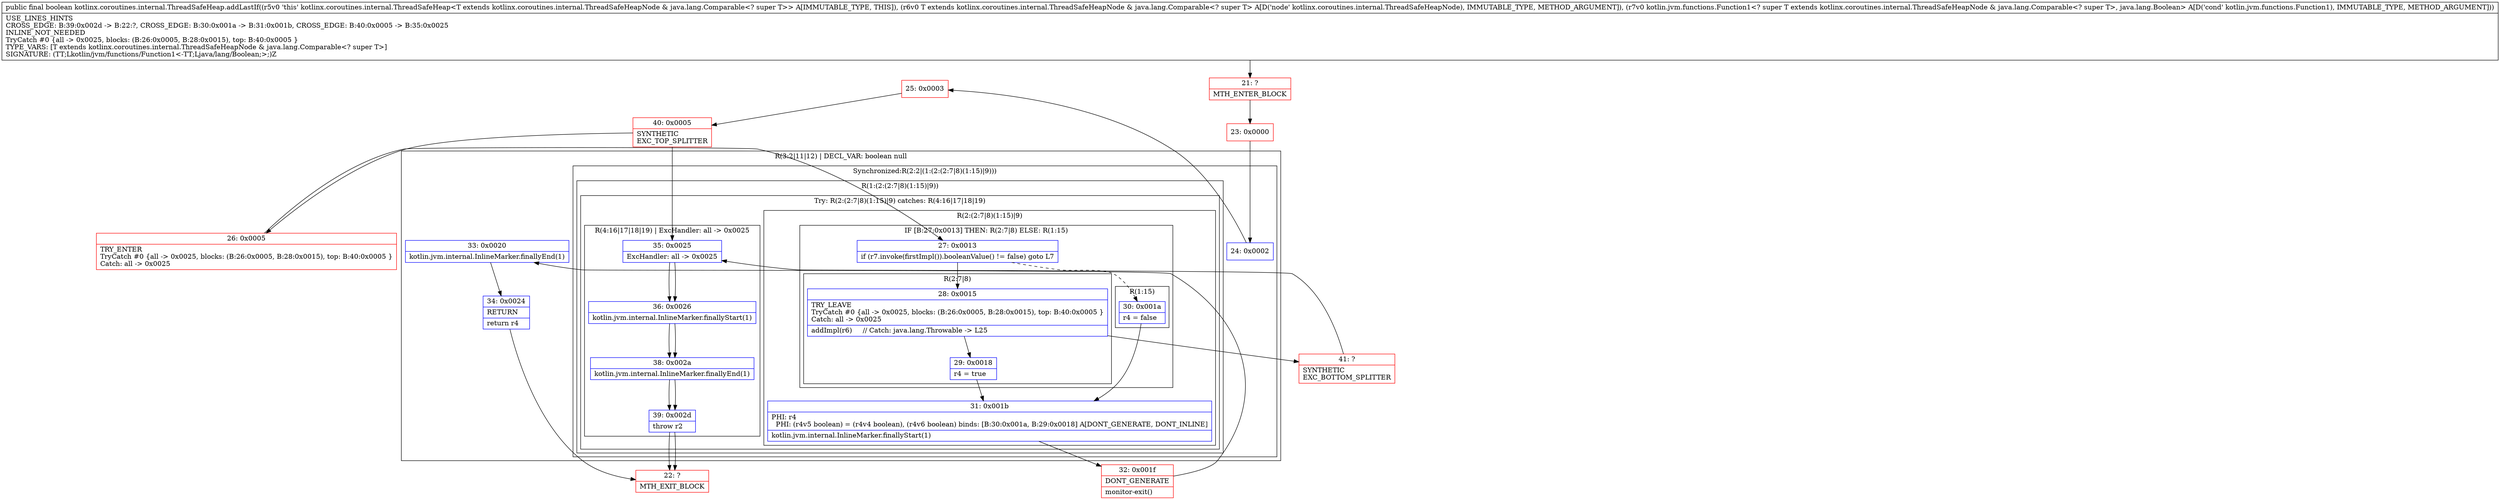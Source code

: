 digraph "CFG forkotlinx.coroutines.internal.ThreadSafeHeap.addLastIf(Lkotlinx\/coroutines\/internal\/ThreadSafeHeapNode;Lkotlin\/jvm\/functions\/Function1;)Z" {
subgraph cluster_Region_827248888 {
label = "R(3:2|11|12) | DECL_VAR: boolean null\l";
node [shape=record,color=blue];
subgraph cluster_SynchronizedRegion_1516045825 {
label = "Synchronized:R(2:2|(1:(2:(2:7|8)(1:15)|9)))";
node [shape=record,color=blue];
Node_24 [shape=record,label="{24\:\ 0x0002}"];
subgraph cluster_Region_512426294 {
label = "R(1:(2:(2:7|8)(1:15)|9))";
node [shape=record,color=blue];
subgraph cluster_TryCatchRegion_594299670 {
label = "Try: R(2:(2:7|8)(1:15)|9) catches: R(4:16|17|18|19)";
node [shape=record,color=blue];
subgraph cluster_Region_1692571283 {
label = "R(2:(2:7|8)(1:15)|9)";
node [shape=record,color=blue];
subgraph cluster_IfRegion_1455290624 {
label = "IF [B:27:0x0013] THEN: R(2:7|8) ELSE: R(1:15)";
node [shape=record,color=blue];
Node_27 [shape=record,label="{27\:\ 0x0013|if (r7.invoke(firstImpl()).booleanValue() != false) goto L7\l}"];
subgraph cluster_Region_589420755 {
label = "R(2:7|8)";
node [shape=record,color=blue];
Node_28 [shape=record,label="{28\:\ 0x0015|TRY_LEAVE\lTryCatch #0 \{all \-\> 0x0025, blocks: (B:26:0x0005, B:28:0x0015), top: B:40:0x0005 \}\lCatch: all \-\> 0x0025\l|addImpl(r6)     \/\/ Catch: java.lang.Throwable \-\> L25\l}"];
Node_29 [shape=record,label="{29\:\ 0x0018|r4 = true\l}"];
}
subgraph cluster_Region_1583383143 {
label = "R(1:15)";
node [shape=record,color=blue];
Node_30 [shape=record,label="{30\:\ 0x001a|r4 = false\l}"];
}
}
Node_31 [shape=record,label="{31\:\ 0x001b|PHI: r4 \l  PHI: (r4v5 boolean) = (r4v4 boolean), (r4v6 boolean) binds: [B:30:0x001a, B:29:0x0018] A[DONT_GENERATE, DONT_INLINE]\l|kotlin.jvm.internal.InlineMarker.finallyStart(1)\l}"];
}
subgraph cluster_Region_284803152 {
label = "R(4:16|17|18|19) | ExcHandler: all \-\> 0x0025\l";
node [shape=record,color=blue];
Node_35 [shape=record,label="{35\:\ 0x0025|ExcHandler: all \-\> 0x0025\l}"];
Node_36 [shape=record,label="{36\:\ 0x0026|kotlin.jvm.internal.InlineMarker.finallyStart(1)\l}"];
Node_38 [shape=record,label="{38\:\ 0x002a|kotlin.jvm.internal.InlineMarker.finallyEnd(1)\l}"];
Node_39 [shape=record,label="{39\:\ 0x002d|throw r2\l}"];
}
}
}
}
Node_33 [shape=record,label="{33\:\ 0x0020|kotlin.jvm.internal.InlineMarker.finallyEnd(1)\l}"];
Node_34 [shape=record,label="{34\:\ 0x0024|RETURN\l|return r4\l}"];
}
subgraph cluster_Region_284803152 {
label = "R(4:16|17|18|19) | ExcHandler: all \-\> 0x0025\l";
node [shape=record,color=blue];
Node_35 [shape=record,label="{35\:\ 0x0025|ExcHandler: all \-\> 0x0025\l}"];
Node_36 [shape=record,label="{36\:\ 0x0026|kotlin.jvm.internal.InlineMarker.finallyStart(1)\l}"];
Node_38 [shape=record,label="{38\:\ 0x002a|kotlin.jvm.internal.InlineMarker.finallyEnd(1)\l}"];
Node_39 [shape=record,label="{39\:\ 0x002d|throw r2\l}"];
}
Node_21 [shape=record,color=red,label="{21\:\ ?|MTH_ENTER_BLOCK\l}"];
Node_23 [shape=record,color=red,label="{23\:\ 0x0000}"];
Node_25 [shape=record,color=red,label="{25\:\ 0x0003}"];
Node_40 [shape=record,color=red,label="{40\:\ 0x0005|SYNTHETIC\lEXC_TOP_SPLITTER\l}"];
Node_26 [shape=record,color=red,label="{26\:\ 0x0005|TRY_ENTER\lTryCatch #0 \{all \-\> 0x0025, blocks: (B:26:0x0005, B:28:0x0015), top: B:40:0x0005 \}\lCatch: all \-\> 0x0025\l}"];
Node_32 [shape=record,color=red,label="{32\:\ 0x001f|DONT_GENERATE\l|monitor\-exit()\l}"];
Node_22 [shape=record,color=red,label="{22\:\ ?|MTH_EXIT_BLOCK\l}"];
Node_41 [shape=record,color=red,label="{41\:\ ?|SYNTHETIC\lEXC_BOTTOM_SPLITTER\l}"];
MethodNode[shape=record,label="{public final boolean kotlinx.coroutines.internal.ThreadSafeHeap.addLastIf((r5v0 'this' kotlinx.coroutines.internal.ThreadSafeHeap\<T extends kotlinx.coroutines.internal.ThreadSafeHeapNode & java.lang.Comparable\<? super T\>\> A[IMMUTABLE_TYPE, THIS]), (r6v0 T extends kotlinx.coroutines.internal.ThreadSafeHeapNode & java.lang.Comparable\<? super T\> A[D('node' kotlinx.coroutines.internal.ThreadSafeHeapNode), IMMUTABLE_TYPE, METHOD_ARGUMENT]), (r7v0 kotlin.jvm.functions.Function1\<? super T extends kotlinx.coroutines.internal.ThreadSafeHeapNode & java.lang.Comparable\<? super T\>, java.lang.Boolean\> A[D('cond' kotlin.jvm.functions.Function1), IMMUTABLE_TYPE, METHOD_ARGUMENT]))  | USE_LINES_HINTS\lCROSS_EDGE: B:39:0x002d \-\> B:22:?, CROSS_EDGE: B:30:0x001a \-\> B:31:0x001b, CROSS_EDGE: B:40:0x0005 \-\> B:35:0x0025\lINLINE_NOT_NEEDED\lTryCatch #0 \{all \-\> 0x0025, blocks: (B:26:0x0005, B:28:0x0015), top: B:40:0x0005 \}\lTYPE_VARS: [T extends kotlinx.coroutines.internal.ThreadSafeHeapNode & java.lang.Comparable\<? super T\>]\lSIGNATURE: (TT;Lkotlin\/jvm\/functions\/Function1\<\-TT;Ljava\/lang\/Boolean;\>;)Z\l}"];
MethodNode -> Node_21;Node_24 -> Node_25;
Node_27 -> Node_28;
Node_27 -> Node_30[style=dashed];
Node_28 -> Node_29;
Node_28 -> Node_41;
Node_29 -> Node_31;
Node_30 -> Node_31;
Node_31 -> Node_32;
Node_35 -> Node_36;
Node_36 -> Node_38;
Node_38 -> Node_39;
Node_39 -> Node_22;
Node_33 -> Node_34;
Node_34 -> Node_22;
Node_35 -> Node_36;
Node_36 -> Node_38;
Node_38 -> Node_39;
Node_39 -> Node_22;
Node_21 -> Node_23;
Node_23 -> Node_24;
Node_25 -> Node_40;
Node_40 -> Node_26;
Node_40 -> Node_35;
Node_26 -> Node_27;
Node_32 -> Node_33;
Node_41 -> Node_35;
}

